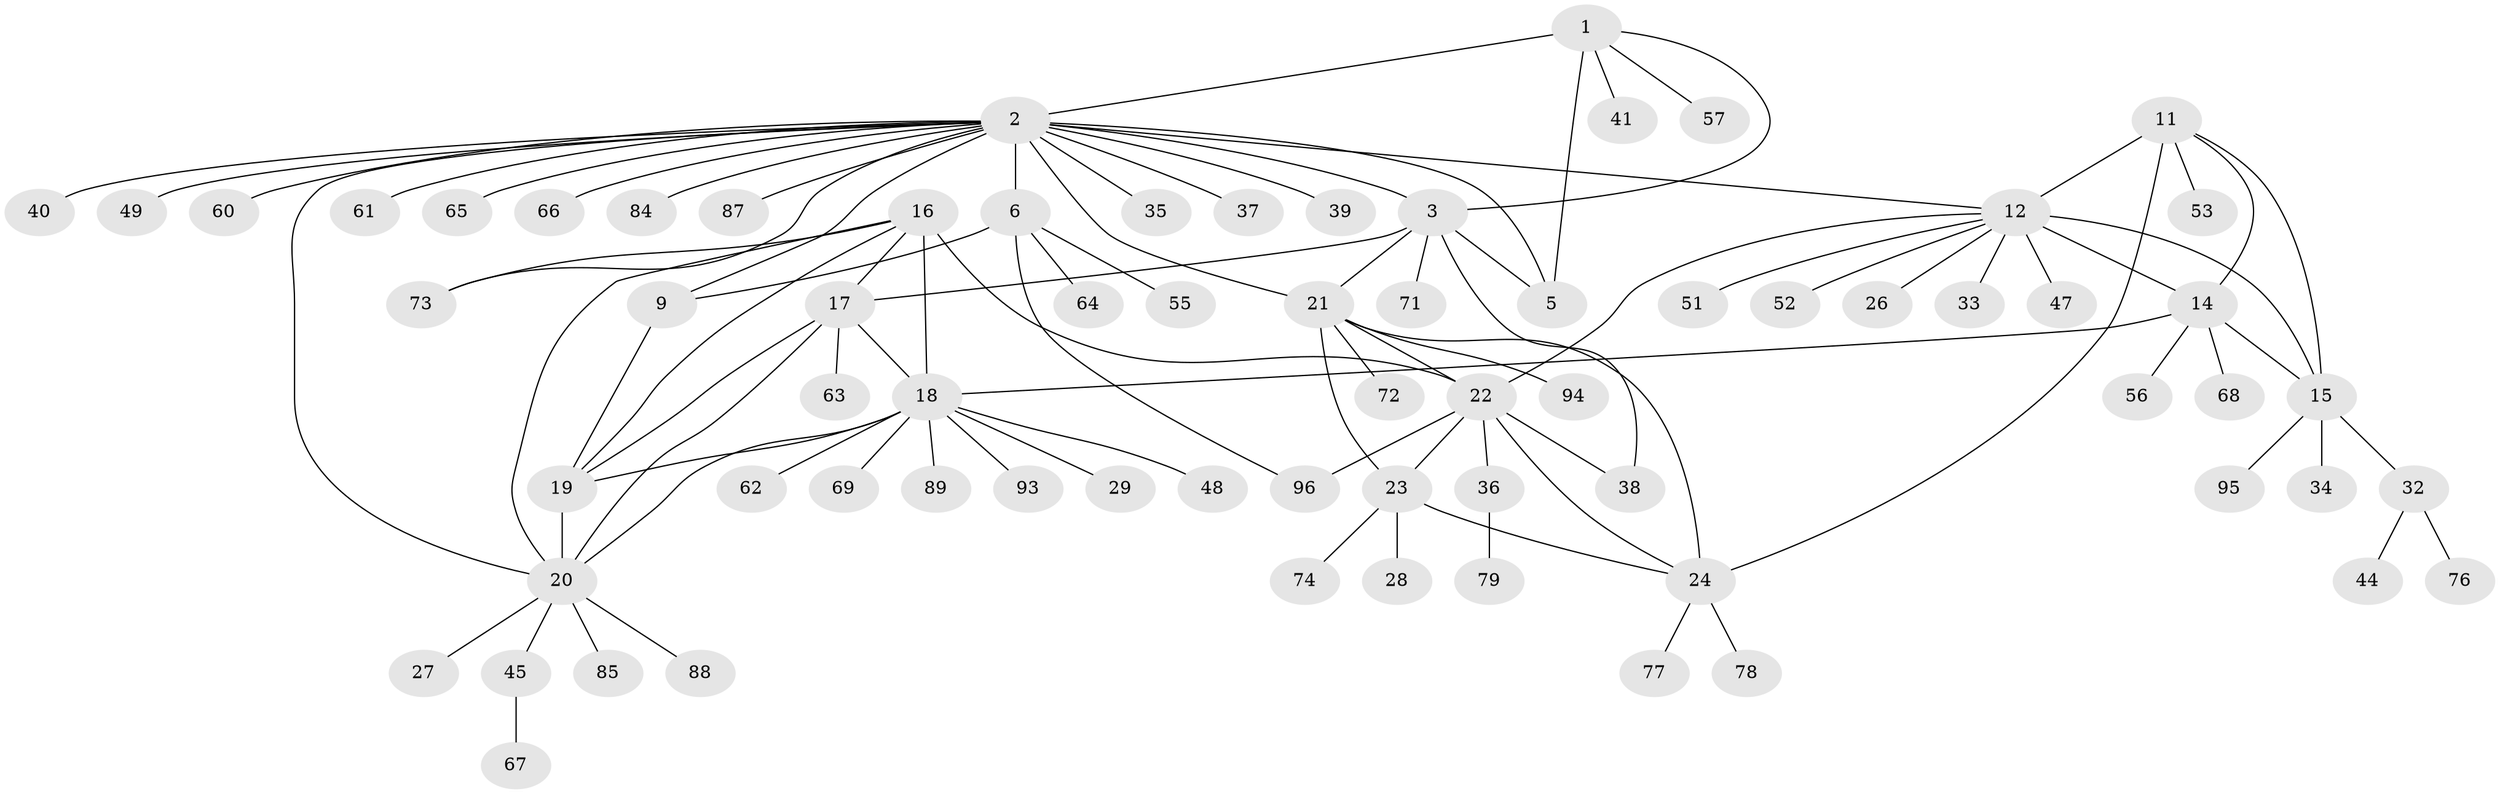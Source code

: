 // original degree distribution, {6: 0.058823529411764705, 14: 0.00980392156862745, 8: 0.049019607843137254, 5: 0.0196078431372549, 7: 0.06862745098039216, 11: 0.029411764705882353, 9: 0.00980392156862745, 1: 0.5980392156862745, 3: 0.0196078431372549, 2: 0.13725490196078433}
// Generated by graph-tools (version 1.1) at 2025/19/03/04/25 18:19:46]
// undirected, 71 vertices, 96 edges
graph export_dot {
graph [start="1"]
  node [color=gray90,style=filled];
  1;
  2 [super="+4"];
  3;
  5 [super="+30+43+97+31"];
  6 [super="+7"];
  9;
  11 [super="+83"];
  12 [super="+13"];
  14;
  15;
  16;
  17;
  18;
  19 [super="+90"];
  20 [super="+50+58+82"];
  21 [super="+42+25+54"];
  22;
  23;
  24;
  26;
  27;
  28;
  29;
  32;
  33;
  34;
  35;
  36;
  37;
  38;
  39;
  40;
  41;
  44;
  45;
  47;
  48;
  49 [super="+99"];
  51;
  52;
  53;
  55;
  56;
  57;
  60;
  61;
  62;
  63;
  64;
  65;
  66 [super="+81"];
  67 [super="+80+75"];
  68;
  69;
  71;
  72;
  73;
  74;
  76;
  77 [super="+102"];
  78 [super="+91"];
  79;
  84 [super="+92"];
  85;
  87;
  88 [super="+101"];
  89;
  93;
  94;
  95;
  96;
  1 -- 2 [weight=2];
  1 -- 3;
  1 -- 5;
  1 -- 41;
  1 -- 57;
  2 -- 3 [weight=2];
  2 -- 5 [weight=2];
  2 -- 21 [weight=2];
  2 -- 35;
  2 -- 40;
  2 -- 49;
  2 -- 65;
  2 -- 66;
  2 -- 73;
  2 -- 84;
  2 -- 12 [weight=2];
  2 -- 37;
  2 -- 39;
  2 -- 6 [weight=4];
  2 -- 9 [weight=2];
  2 -- 87;
  2 -- 60;
  2 -- 61;
  2 -- 20;
  3 -- 5;
  3 -- 17;
  3 -- 38;
  3 -- 71;
  3 -- 21;
  6 -- 9 [weight=2];
  6 -- 55;
  6 -- 64;
  6 -- 96;
  9 -- 19;
  11 -- 12 [weight=2];
  11 -- 14;
  11 -- 15;
  11 -- 24;
  11 -- 53;
  12 -- 14 [weight=2];
  12 -- 15 [weight=2];
  12 -- 26;
  12 -- 33;
  12 -- 52;
  12 -- 47;
  12 -- 51;
  12 -- 22;
  14 -- 15;
  14 -- 18;
  14 -- 56;
  14 -- 68;
  15 -- 32;
  15 -- 34;
  15 -- 95;
  16 -- 17;
  16 -- 18;
  16 -- 19;
  16 -- 20;
  16 -- 22;
  16 -- 73;
  17 -- 18;
  17 -- 19;
  17 -- 20;
  17 -- 63;
  18 -- 19;
  18 -- 20;
  18 -- 29;
  18 -- 48;
  18 -- 62;
  18 -- 69;
  18 -- 89;
  18 -- 93;
  19 -- 20;
  20 -- 27;
  20 -- 45;
  20 -- 85;
  20 -- 88;
  21 -- 22 [weight=2];
  21 -- 23 [weight=2];
  21 -- 24 [weight=2];
  21 -- 72;
  21 -- 94;
  22 -- 23;
  22 -- 24;
  22 -- 36;
  22 -- 38;
  22 -- 96;
  23 -- 24;
  23 -- 28;
  23 -- 74;
  24 -- 77;
  24 -- 78;
  32 -- 44;
  32 -- 76;
  36 -- 79;
  45 -- 67;
}
